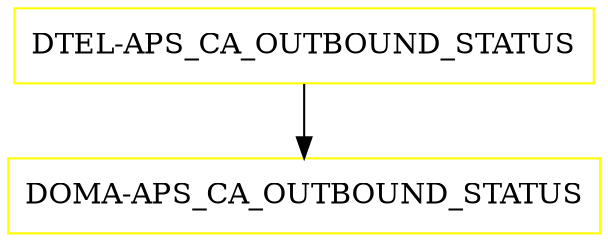 digraph G {
  "DTEL-APS_CA_OUTBOUND_STATUS" [shape=box,color=yellow];
  "DOMA-APS_CA_OUTBOUND_STATUS" [shape=box,color=yellow,URL="./DOMA_APS_CA_OUTBOUND_STATUS.html"];
  "DTEL-APS_CA_OUTBOUND_STATUS" -> "DOMA-APS_CA_OUTBOUND_STATUS";
}
